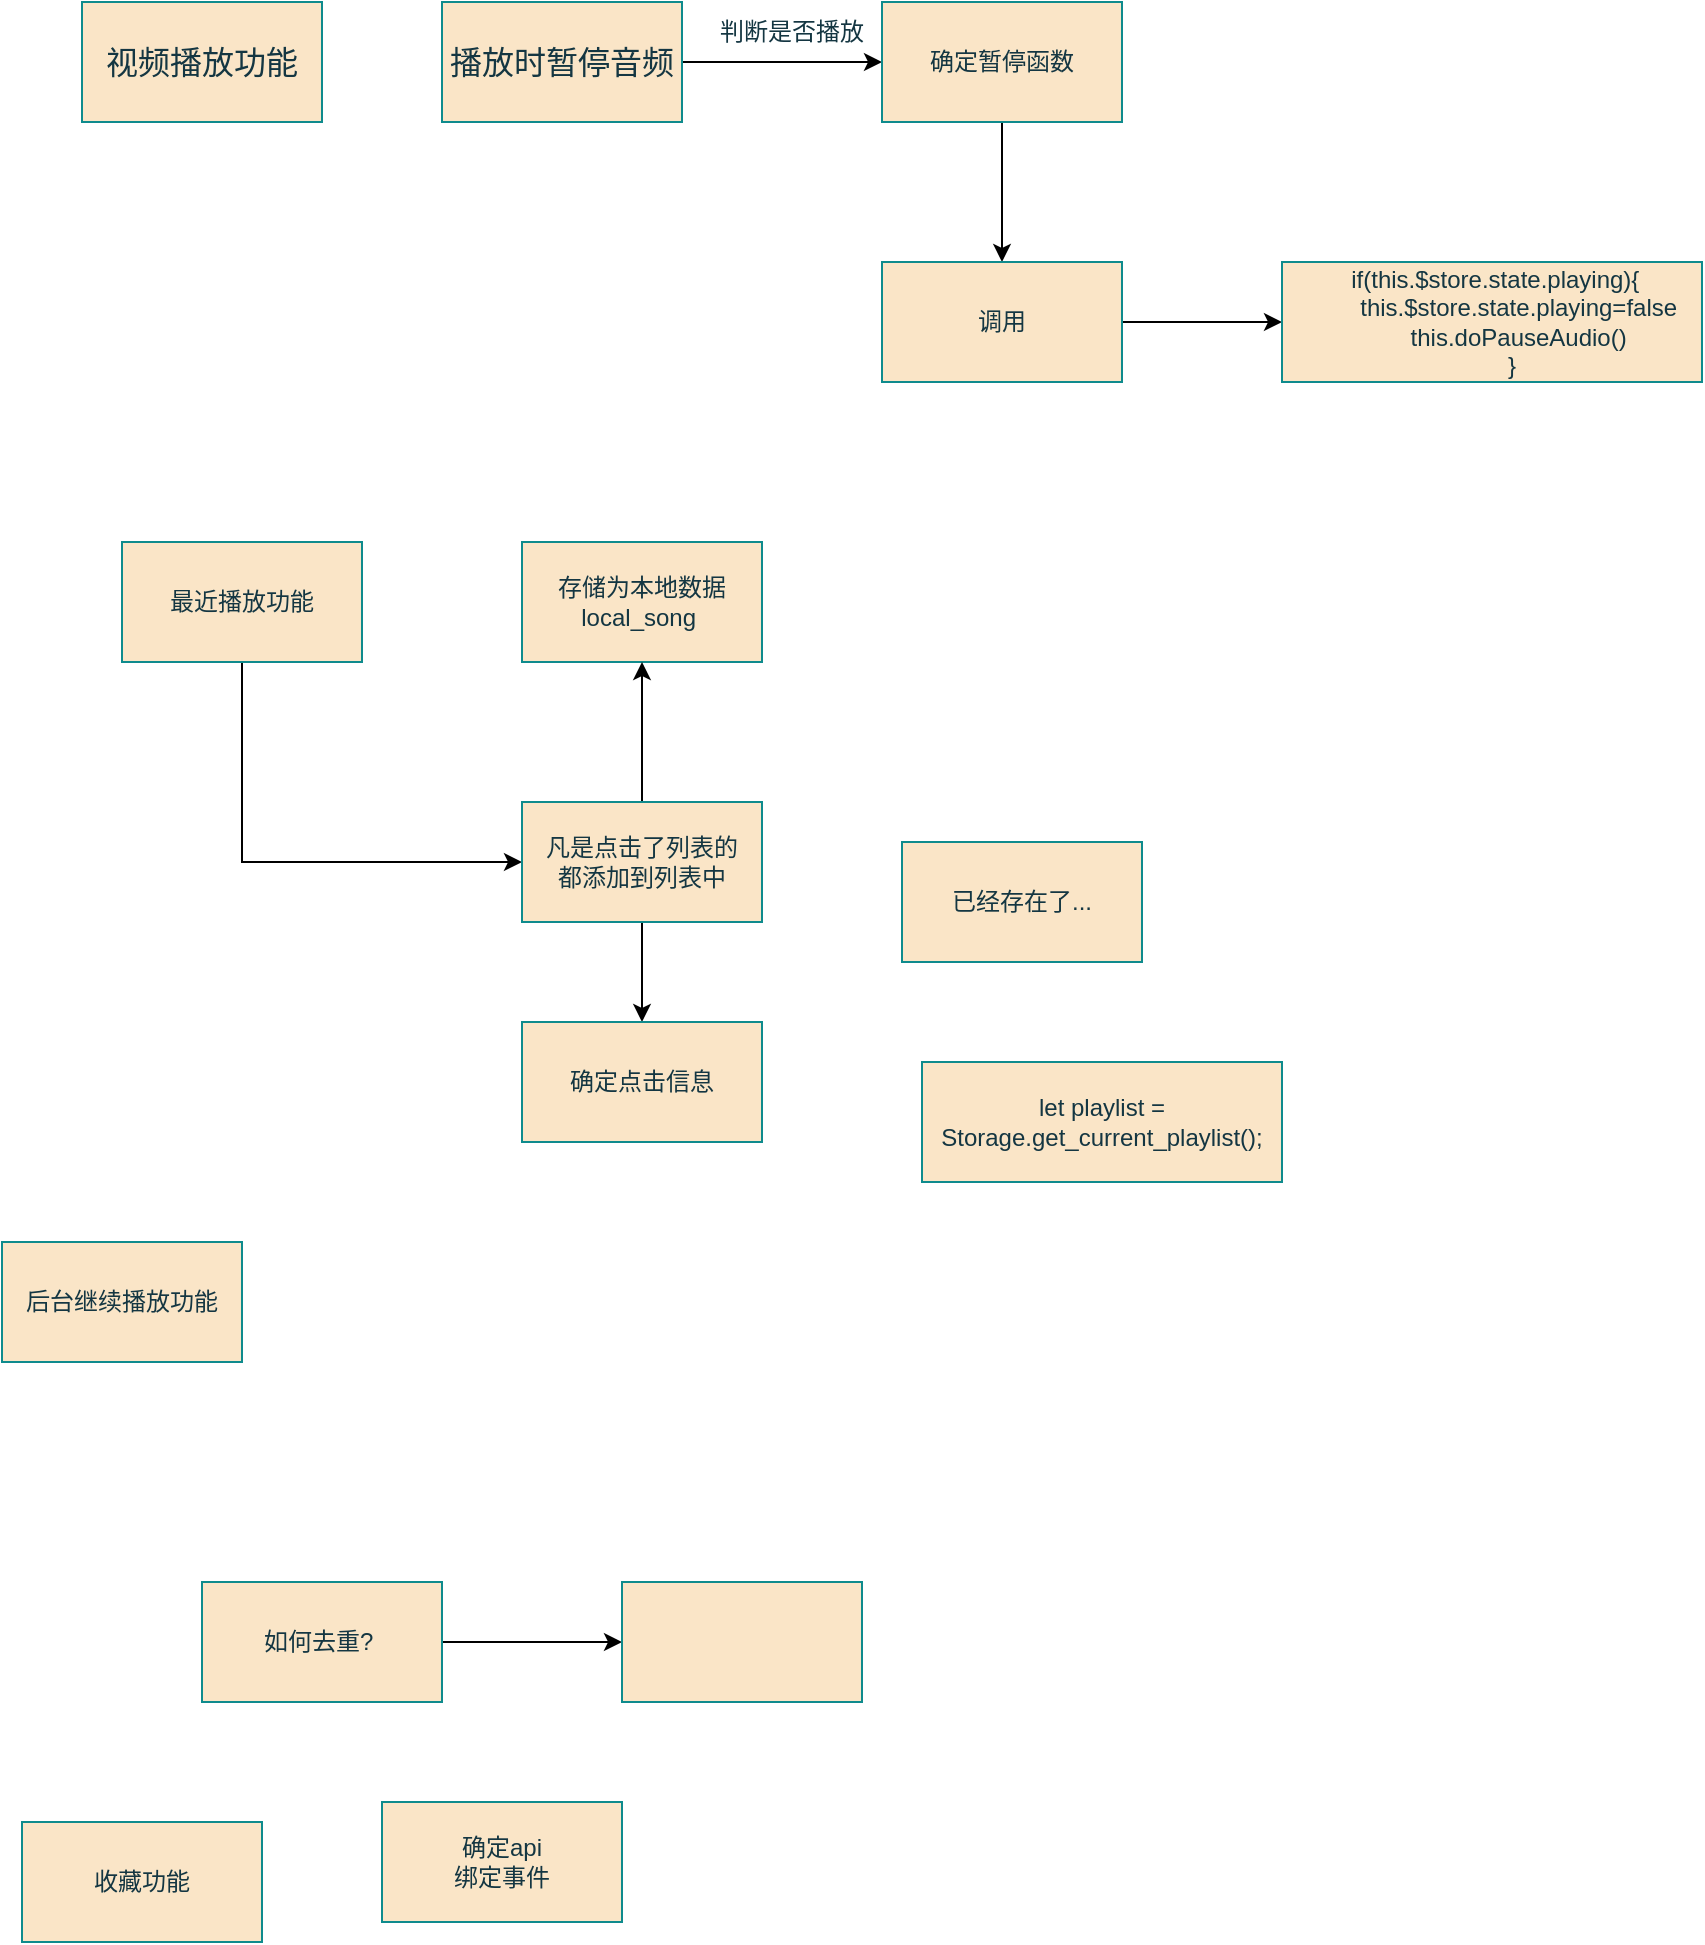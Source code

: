 <mxfile version="21.0.6" type="github">
  <diagram name="第 1 页" id="Fdgy_Q9sTbDUWi0A0H8j">
    <mxGraphModel dx="643" dy="467" grid="1" gridSize="10" guides="1" tooltips="1" connect="1" arrows="1" fold="1" page="1" pageScale="1" pageWidth="850" pageHeight="1100" math="0" shadow="0">
      <root>
        <mxCell id="0" />
        <mxCell id="1" parent="0" />
        <mxCell id="6d0vDIdPtCshTIeItXxf-2" value="&lt;span style=&quot;font-size: 16px;&quot;&gt;视频播放功能&lt;/span&gt;" style="whiteSpace=wrap;html=1;strokeColor=#0F8B8D;fontColor=#143642;fillColor=#FAE5C7;" vertex="1" parent="1">
          <mxGeometry x="130" y="110" width="120" height="60" as="geometry" />
        </mxCell>
        <mxCell id="6d0vDIdPtCshTIeItXxf-5" style="edgeStyle=orthogonalEdgeStyle;rounded=0;orthogonalLoop=1;jettySize=auto;html=1;fontFamily=Helvetica;fontSize=12;fontColor=#143642;" edge="1" parent="1" source="6d0vDIdPtCshTIeItXxf-3" target="6d0vDIdPtCshTIeItXxf-4">
          <mxGeometry relative="1" as="geometry" />
        </mxCell>
        <mxCell id="6d0vDIdPtCshTIeItXxf-3" value="&lt;span style=&quot;font-size: 16px;&quot;&gt;播放时暂停音频&lt;/span&gt;" style="whiteSpace=wrap;html=1;strokeColor=#0F8B8D;fontColor=#143642;fillColor=#FAE5C7;" vertex="1" parent="1">
          <mxGeometry x="310" y="110" width="120" height="60" as="geometry" />
        </mxCell>
        <mxCell id="6d0vDIdPtCshTIeItXxf-11" style="edgeStyle=orthogonalEdgeStyle;rounded=0;orthogonalLoop=1;jettySize=auto;html=1;entryX=0.5;entryY=0;entryDx=0;entryDy=0;fontFamily=Helvetica;fontSize=12;fontColor=#143642;" edge="1" parent="1" source="6d0vDIdPtCshTIeItXxf-4" target="6d0vDIdPtCshTIeItXxf-7">
          <mxGeometry relative="1" as="geometry" />
        </mxCell>
        <mxCell id="6d0vDIdPtCshTIeItXxf-4" value="确定暂停函数" style="whiteSpace=wrap;html=1;strokeColor=#0F8B8D;fontFamily=Helvetica;fontSize=12;fontColor=#143642;fillColor=#FAE5C7;" vertex="1" parent="1">
          <mxGeometry x="530" y="110" width="120" height="60" as="geometry" />
        </mxCell>
        <mxCell id="6d0vDIdPtCshTIeItXxf-10" style="edgeStyle=orthogonalEdgeStyle;rounded=0;orthogonalLoop=1;jettySize=auto;html=1;exitX=1;exitY=0.5;exitDx=0;exitDy=0;fontFamily=Helvetica;fontSize=12;fontColor=#143642;" edge="1" parent="1" source="6d0vDIdPtCshTIeItXxf-7" target="6d0vDIdPtCshTIeItXxf-9">
          <mxGeometry relative="1" as="geometry" />
        </mxCell>
        <mxCell id="6d0vDIdPtCshTIeItXxf-7" value="调用" style="whiteSpace=wrap;html=1;strokeColor=#0F8B8D;fontFamily=Helvetica;fontSize=12;fontColor=#143642;fillColor=#FAE5C7;" vertex="1" parent="1">
          <mxGeometry x="530" y="240" width="120" height="60" as="geometry" />
        </mxCell>
        <mxCell id="6d0vDIdPtCshTIeItXxf-8" value="判断是否播放" style="text;strokeColor=none;align=center;fillColor=none;html=1;verticalAlign=middle;whiteSpace=wrap;rounded=0;fontSize=12;fontFamily=Helvetica;fontColor=#143642;" vertex="1" parent="1">
          <mxGeometry x="440" y="110" width="90" height="30" as="geometry" />
        </mxCell>
        <mxCell id="6d0vDIdPtCshTIeItXxf-9" value="&lt;div&gt;&amp;nbsp;if(this.$store.state.playing){&lt;/div&gt;&lt;div&gt;&amp;nbsp; &amp;nbsp; &amp;nbsp; &amp;nbsp; this.$store.state.playing=false&lt;/div&gt;&lt;div&gt;&amp;nbsp; &amp;nbsp; &amp;nbsp; &amp;nbsp; this.doPauseAudio()&lt;/div&gt;&lt;div&gt;&amp;nbsp; &amp;nbsp; &amp;nbsp; }&lt;/div&gt;" style="whiteSpace=wrap;html=1;strokeColor=#0F8B8D;fontFamily=Helvetica;fontSize=12;fontColor=#143642;fillColor=#FAE5C7;" vertex="1" parent="1">
          <mxGeometry x="730" y="240" width="210" height="60" as="geometry" />
        </mxCell>
        <mxCell id="6d0vDIdPtCshTIeItXxf-15" style="edgeStyle=orthogonalEdgeStyle;rounded=0;orthogonalLoop=1;jettySize=auto;html=1;exitX=0.5;exitY=1;exitDx=0;exitDy=0;entryX=0;entryY=0.5;entryDx=0;entryDy=0;fontFamily=Helvetica;fontSize=12;fontColor=#143642;" edge="1" parent="1" source="6d0vDIdPtCshTIeItXxf-12" target="6d0vDIdPtCshTIeItXxf-14">
          <mxGeometry relative="1" as="geometry" />
        </mxCell>
        <mxCell id="6d0vDIdPtCshTIeItXxf-12" value="最近播放功能" style="whiteSpace=wrap;html=1;strokeColor=#0F8B8D;fontFamily=Helvetica;fontSize=12;fontColor=#143642;fillColor=#FAE5C7;" vertex="1" parent="1">
          <mxGeometry x="150" y="380" width="120" height="60" as="geometry" />
        </mxCell>
        <mxCell id="6d0vDIdPtCshTIeItXxf-13" value="存储为本地数据 local_song&amp;nbsp;" style="whiteSpace=wrap;html=1;strokeColor=#0F8B8D;fontFamily=Helvetica;fontSize=12;fontColor=#143642;fillColor=#FAE5C7;" vertex="1" parent="1">
          <mxGeometry x="350" y="380" width="120" height="60" as="geometry" />
        </mxCell>
        <mxCell id="6d0vDIdPtCshTIeItXxf-16" style="edgeStyle=orthogonalEdgeStyle;rounded=0;orthogonalLoop=1;jettySize=auto;html=1;fontFamily=Helvetica;fontSize=12;fontColor=#143642;" edge="1" parent="1" source="6d0vDIdPtCshTIeItXxf-14" target="6d0vDIdPtCshTIeItXxf-13">
          <mxGeometry relative="1" as="geometry" />
        </mxCell>
        <mxCell id="6d0vDIdPtCshTIeItXxf-17" style="edgeStyle=orthogonalEdgeStyle;rounded=0;orthogonalLoop=1;jettySize=auto;html=1;fontFamily=Helvetica;fontSize=12;fontColor=#143642;" edge="1" parent="1" source="6d0vDIdPtCshTIeItXxf-14">
          <mxGeometry relative="1" as="geometry">
            <mxPoint x="410" y="620" as="targetPoint" />
          </mxGeometry>
        </mxCell>
        <mxCell id="6d0vDIdPtCshTIeItXxf-14" value="凡是点击了列表的&lt;br&gt;都添加到列表中" style="whiteSpace=wrap;html=1;strokeColor=#0F8B8D;fontFamily=Helvetica;fontSize=12;fontColor=#143642;fillColor=#FAE5C7;" vertex="1" parent="1">
          <mxGeometry x="350" y="510" width="120" height="60" as="geometry" />
        </mxCell>
        <mxCell id="6d0vDIdPtCshTIeItXxf-18" value="确定点击信息" style="whiteSpace=wrap;html=1;strokeColor=#0F8B8D;fontFamily=Helvetica;fontSize=12;fontColor=#143642;fillColor=#FAE5C7;" vertex="1" parent="1">
          <mxGeometry x="350" y="620" width="120" height="60" as="geometry" />
        </mxCell>
        <mxCell id="6d0vDIdPtCshTIeItXxf-19" value="已经存在了..." style="whiteSpace=wrap;html=1;strokeColor=#0F8B8D;fontFamily=Helvetica;fontSize=12;fontColor=#143642;fillColor=#FAE5C7;" vertex="1" parent="1">
          <mxGeometry x="540" y="530" width="120" height="60" as="geometry" />
        </mxCell>
        <mxCell id="6d0vDIdPtCshTIeItXxf-20" value="let playlist = Storage.get_current_playlist();" style="whiteSpace=wrap;html=1;strokeColor=#0F8B8D;fontFamily=Helvetica;fontSize=12;fontColor=#143642;fillColor=#FAE5C7;" vertex="1" parent="1">
          <mxGeometry x="550" y="640" width="180" height="60" as="geometry" />
        </mxCell>
        <mxCell id="6d0vDIdPtCshTIeItXxf-21" value="后台继续播放功能" style="whiteSpace=wrap;html=1;strokeColor=#0F8B8D;fontFamily=Helvetica;fontSize=12;fontColor=#143642;fillColor=#FAE5C7;" vertex="1" parent="1">
          <mxGeometry x="90" y="730" width="120" height="60" as="geometry" />
        </mxCell>
        <mxCell id="6d0vDIdPtCshTIeItXxf-24" style="edgeStyle=orthogonalEdgeStyle;rounded=0;orthogonalLoop=1;jettySize=auto;html=1;entryX=0;entryY=0.5;entryDx=0;entryDy=0;fontFamily=Helvetica;fontSize=12;fontColor=#143642;" edge="1" parent="1" source="6d0vDIdPtCshTIeItXxf-22" target="6d0vDIdPtCshTIeItXxf-23">
          <mxGeometry relative="1" as="geometry" />
        </mxCell>
        <mxCell id="6d0vDIdPtCshTIeItXxf-22" value="如何去重?&amp;nbsp;" style="whiteSpace=wrap;html=1;strokeColor=#0F8B8D;fontFamily=Helvetica;fontSize=12;fontColor=#143642;fillColor=#FAE5C7;" vertex="1" parent="1">
          <mxGeometry x="190" y="900" width="120" height="60" as="geometry" />
        </mxCell>
        <mxCell id="6d0vDIdPtCshTIeItXxf-23" value="" style="whiteSpace=wrap;html=1;strokeColor=#0F8B8D;fontFamily=Helvetica;fontSize=12;fontColor=#143642;fillColor=#FAE5C7;" vertex="1" parent="1">
          <mxGeometry x="400" y="900" width="120" height="60" as="geometry" />
        </mxCell>
        <mxCell id="6d0vDIdPtCshTIeItXxf-25" value="收藏功能" style="whiteSpace=wrap;html=1;strokeColor=#0F8B8D;fontFamily=Helvetica;fontSize=12;fontColor=#143642;fillColor=#FAE5C7;" vertex="1" parent="1">
          <mxGeometry x="100" y="1020" width="120" height="60" as="geometry" />
        </mxCell>
        <mxCell id="6d0vDIdPtCshTIeItXxf-26" value="确定api&lt;br&gt;绑定事件" style="whiteSpace=wrap;html=1;strokeColor=#0F8B8D;fontFamily=Helvetica;fontSize=12;fontColor=#143642;fillColor=#FAE5C7;" vertex="1" parent="1">
          <mxGeometry x="280" y="1010" width="120" height="60" as="geometry" />
        </mxCell>
      </root>
    </mxGraphModel>
  </diagram>
</mxfile>
